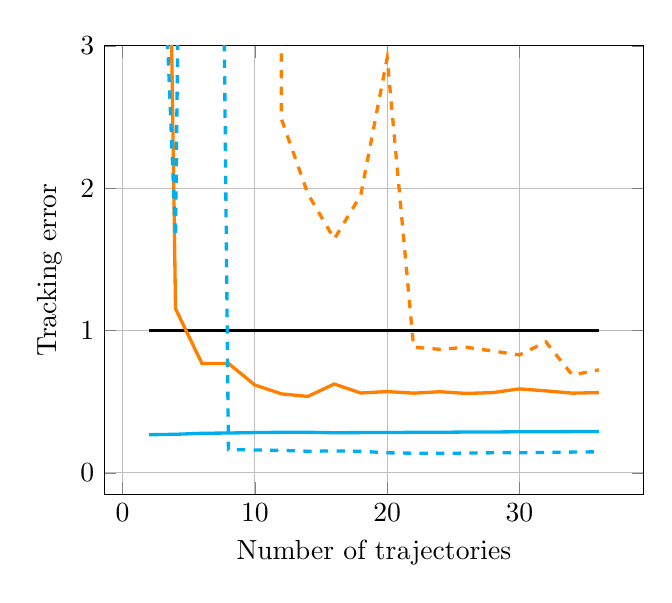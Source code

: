 % Recommended preamble:
\begin{tikzpicture}
\begin{axis}[xmajorgrids, ymajorgrids, xlabel={Number of trajectories}, ylabel={Tracking error}, ymax={3}, legend style={{at={(0.5,-0.1)},anchor=north}}, legend columns={2}]
    \addplot+[no marks, very thick, color={black}]
        coordinates {
            (2,1.0)
            (4,1.0)
            (6,1.0)
            (8,1.0)
            (10,1.0)
            (12,1.0)
            (14,1.0)
            (16,1.0)
            (18,1.0)
            (20,1.0)
            (22,1.0)
            (24,1.0)
            (26,1.0)
            (28,1.0)
            (30,1.0)
            (32,1.0)
            (34,1.0)
            (36,1.0)
        }
        ;
    \addplot+[no marks, very thick, color={orange}]
        coordinates {
            (2,13.741)
            (4,1.153)
            (6,0.768)
            (8,0.769)
            (10,0.617)
            (12,0.555)
            (14,0.537)
            (16,0.624)
            (18,0.561)
            (20,0.571)
            (22,0.56)
            (24,0.57)
            (26,0.558)
            (28,0.564)
            (30,0.59)
            (32,0.576)
            (34,0.56)
            (36,0.564)
        }
        ;
    \addplot+[no marks, very thick, color={cyan}]
        coordinates {
            (2,0.268)
            (4,0.271)
            (6,0.278)
            (8,0.28)
            (10,0.283)
            (12,0.285)
            (14,0.285)
            (16,0.282)
            (18,0.283)
            (20,0.283)
            (22,0.285)
            (24,0.285)
            (26,0.287)
            (28,0.287)
            (30,0.289)
            (32,0.289)
            (34,0.29)
            (36,0.29)
        }
        ;
    \addplot+[no marks, very thick, color={orange}, style={{dashed}}]
        coordinates {
            (2,51.013)
            (4,37.416)
            (6,7.544)
            (8,8.704)
            (10,112.393)
            (12,2.488)
            (14,1.961)
            (16,1.643)
            (18,1.95)
            (20,2.914)
            (22,0.883)
            (24,0.868)
            (26,0.882)
            (28,0.856)
            (30,0.828)
            (32,0.92)
            (34,0.687)
            (36,0.724)
        }
        ;
    \addplot+[no marks, very thick, color={cyan}, style={{dashed}}]
        coordinates {
            (2,6.183)
            (4,1.662)
            (6,18.507)
            (8,0.163)
            (10,0.161)
            (12,0.158)
            (14,0.152)
            (16,0.154)
            (18,0.152)
            (20,0.141)
            (22,0.138)
            (24,0.137)
            (26,0.139)
            (28,0.141)
            (30,0.141)
            (32,0.144)
            (34,0.146)
            (36,0.148)
        }
        ;
\end{axis}
\end{tikzpicture}

